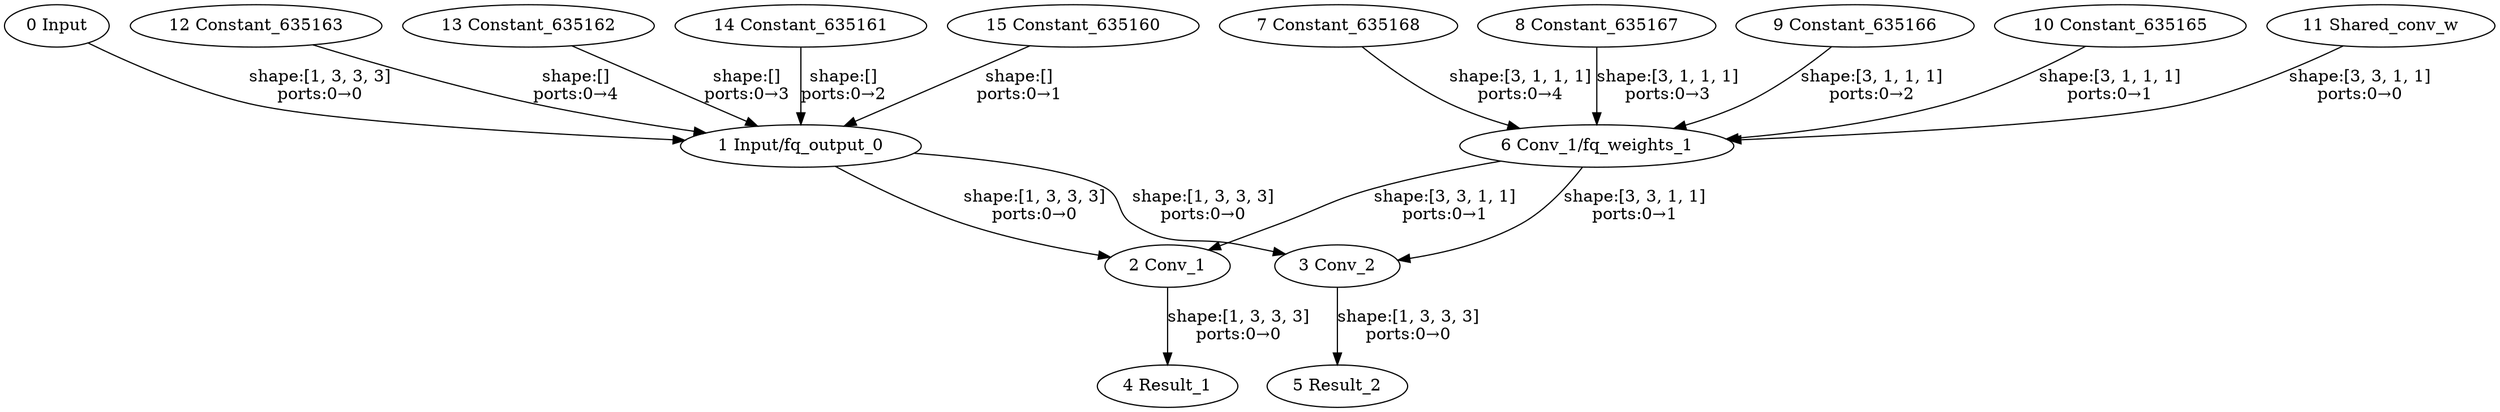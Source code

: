 strict digraph  {
"0 Input" [id=0, type=Parameter];
"1 Input/fq_output_0" [id=1, type=FakeQuantize];
"2 Conv_1" [id=2, type=Convolution];
"3 Conv_2" [id=3, type=Convolution];
"4 Result_1" [id=4, type=Result];
"5 Result_2" [id=5, type=Result];
"6 Conv_1/fq_weights_1" [id=6, type=FakeQuantize];
"7 Constant_635168" [id=7, type=Constant];
"8 Constant_635167" [id=8, type=Constant];
"9 Constant_635166" [id=9, type=Constant];
"10 Constant_635165" [id=10, type=Constant];
"11 Shared_conv_w" [id=11, type=Constant];
"12 Constant_635163" [id=12, type=Constant];
"13 Constant_635162" [id=13, type=Constant];
"14 Constant_635161" [id=14, type=Constant];
"15 Constant_635160" [id=15, type=Constant];
"0 Input" -> "1 Input/fq_output_0"  [label="shape:[1, 3, 3, 3]\nports:0→0", style=solid];
"1 Input/fq_output_0" -> "2 Conv_1"  [label="shape:[1, 3, 3, 3]\nports:0→0", style=solid];
"1 Input/fq_output_0" -> "3 Conv_2"  [label="shape:[1, 3, 3, 3]\nports:0→0", style=solid];
"2 Conv_1" -> "4 Result_1"  [label="shape:[1, 3, 3, 3]\nports:0→0", style=solid];
"3 Conv_2" -> "5 Result_2"  [label="shape:[1, 3, 3, 3]\nports:0→0", style=solid];
"6 Conv_1/fq_weights_1" -> "2 Conv_1"  [label="shape:[3, 3, 1, 1]\nports:0→1", style=solid];
"6 Conv_1/fq_weights_1" -> "3 Conv_2"  [label="shape:[3, 3, 1, 1]\nports:0→1", style=solid];
"7 Constant_635168" -> "6 Conv_1/fq_weights_1"  [label="shape:[3, 1, 1, 1]\nports:0→4", style=solid];
"8 Constant_635167" -> "6 Conv_1/fq_weights_1"  [label="shape:[3, 1, 1, 1]\nports:0→3", style=solid];
"9 Constant_635166" -> "6 Conv_1/fq_weights_1"  [label="shape:[3, 1, 1, 1]\nports:0→2", style=solid];
"10 Constant_635165" -> "6 Conv_1/fq_weights_1"  [label="shape:[3, 1, 1, 1]\nports:0→1", style=solid];
"11 Shared_conv_w" -> "6 Conv_1/fq_weights_1"  [label="shape:[3, 3, 1, 1]\nports:0→0", style=solid];
"12 Constant_635163" -> "1 Input/fq_output_0"  [label="shape:[]\nports:0→4", style=solid];
"13 Constant_635162" -> "1 Input/fq_output_0"  [label="shape:[]\nports:0→3", style=solid];
"14 Constant_635161" -> "1 Input/fq_output_0"  [label="shape:[]\nports:0→2", style=solid];
"15 Constant_635160" -> "1 Input/fq_output_0"  [label="shape:[]\nports:0→1", style=solid];
}
